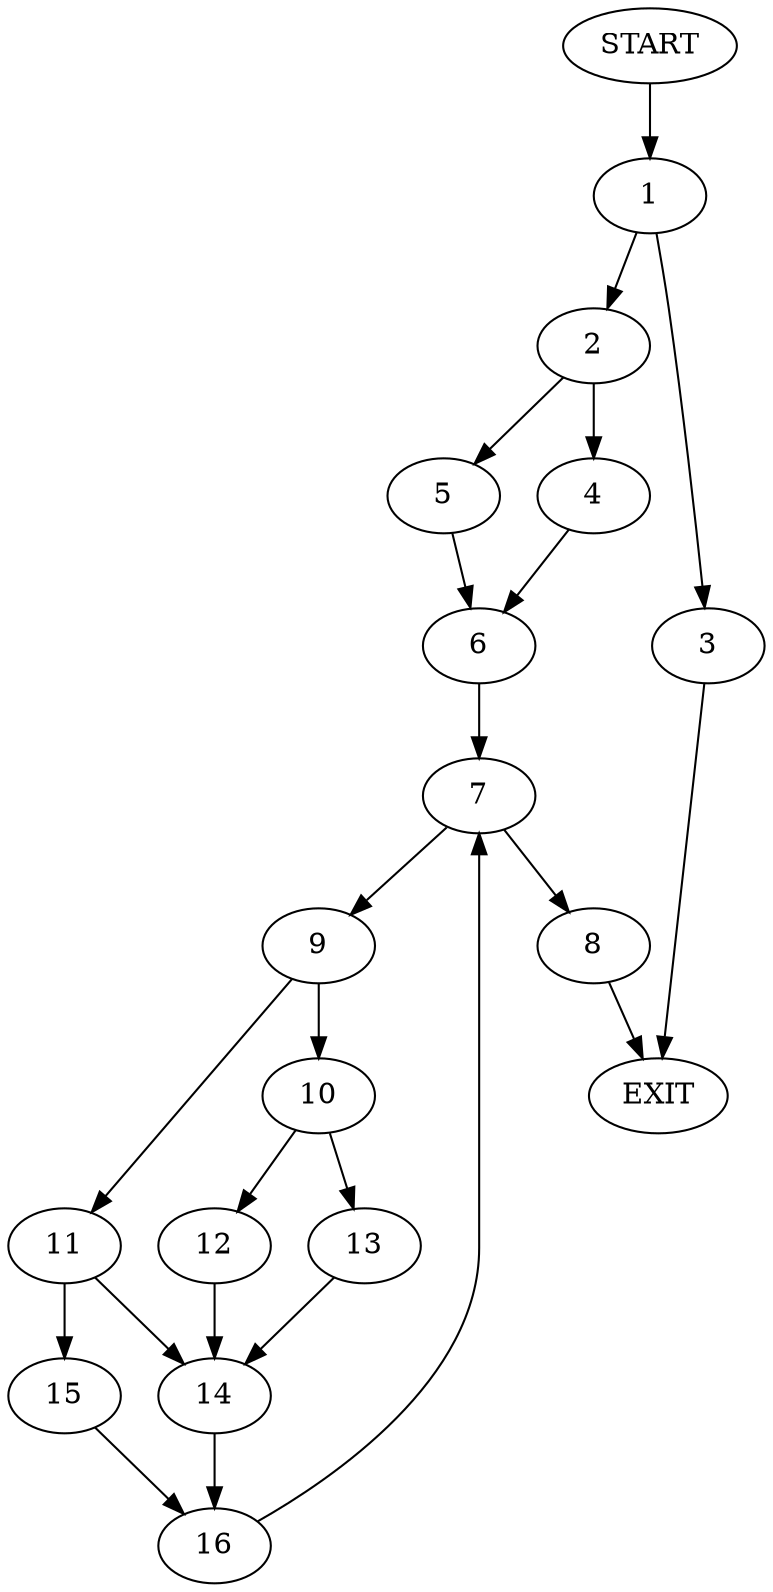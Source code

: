 digraph {
0 [label="START"]
17 [label="EXIT"]
0 -> 1
1 -> 2
1 -> 3
2 -> 4
2 -> 5
3 -> 17
5 -> 6
4 -> 6
6 -> 7
7 -> 8
7 -> 9
8 -> 17
9 -> 10
9 -> 11
10 -> 12
10 -> 13
11 -> 14
11 -> 15
14 -> 16
15 -> 16
16 -> 7
12 -> 14
13 -> 14
}
